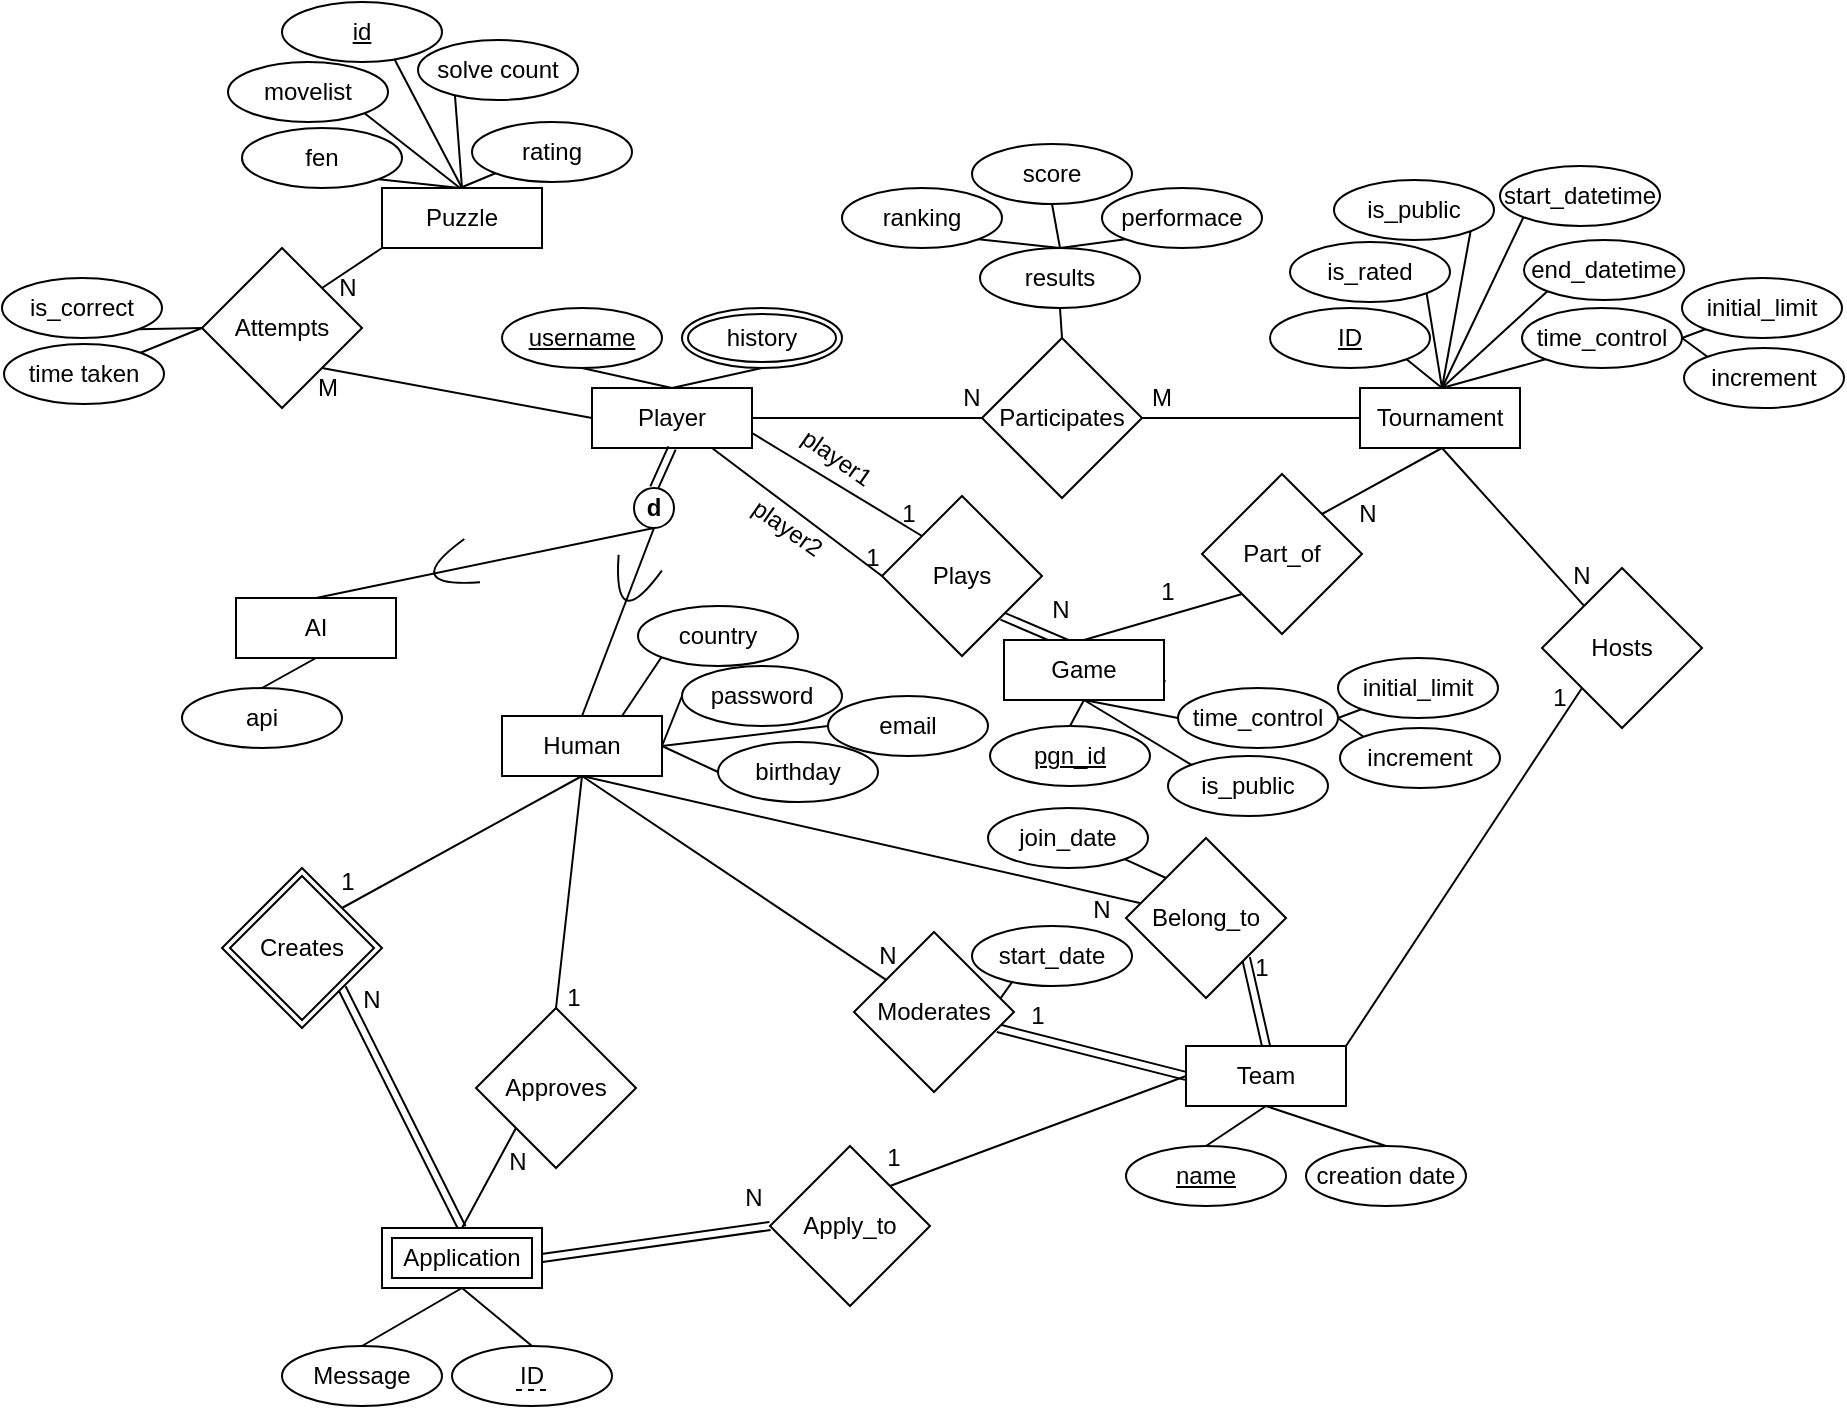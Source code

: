 <mxfile>
    <diagram id="nWvufZdXXV8VyE-WNwWb" name="ER Diagram">
        <mxGraphModel dx="1430" dy="1127" grid="1" gridSize="10" guides="1" tooltips="1" connect="1" arrows="1" fold="1" page="1" pageScale="1" pageWidth="300" pageHeight="300" math="0" shadow="0">
            <root>
                <mxCell id="0"/>
                <mxCell id="1" parent="0"/>
                <mxCell id="120" style="edgeStyle=none;html=1;exitX=1;exitY=1;exitDx=0;exitDy=0;endArrow=none;endFill=0;shape=link;entryX=1;entryY=0.75;entryDx=0;entryDy=0;" parent="1" source="118" target="110" edge="1">
                    <mxGeometry relative="1" as="geometry">
                        <mxPoint x="320" y="190" as="targetPoint"/>
                    </mxGeometry>
                </mxCell>
                <mxCell id="166" value="ID" style="ellipse;whiteSpace=wrap;html=1;" parent="1" vertex="1">
                    <mxGeometry x="-25" y="539" width="80" height="30" as="geometry"/>
                </mxCell>
                <mxCell id="43" style="edgeStyle=none;html=1;exitX=1;exitY=0.5;exitDx=0;exitDy=0;entryX=0;entryY=0.5;entryDx=0;entryDy=0;endArrow=none;endFill=0;" parent="1" source="2" target="42" edge="1">
                    <mxGeometry relative="1" as="geometry"/>
                </mxCell>
                <mxCell id="119" style="edgeStyle=none;html=1;exitX=0.75;exitY=1;exitDx=0;exitDy=0;entryX=0;entryY=0.5;entryDx=0;entryDy=0;endArrow=none;endFill=0;" parent="1" source="2" target="118" edge="1">
                    <mxGeometry relative="1" as="geometry"/>
                </mxCell>
                <mxCell id="217" style="edgeStyle=none;html=1;exitX=1;exitY=0.75;exitDx=0;exitDy=0;entryX=0;entryY=0;entryDx=0;entryDy=0;endArrow=none;endFill=0;" parent="1" source="2" target="118" edge="1">
                    <mxGeometry relative="1" as="geometry"/>
                </mxCell>
                <mxCell id="2" value="Player" style="rounded=0;whiteSpace=wrap;html=1;" parent="1" vertex="1">
                    <mxGeometry x="45" y="60" width="80" height="30" as="geometry"/>
                </mxCell>
                <mxCell id="6" style="edgeStyle=none;html=1;exitX=0.5;exitY=1;exitDx=0;exitDy=0;entryX=0.5;entryY=0;entryDx=0;entryDy=0;endArrow=none;endFill=0;" parent="1" source="3" target="2" edge="1">
                    <mxGeometry relative="1" as="geometry"/>
                </mxCell>
                <mxCell id="3" value="&lt;u&gt;username&lt;/u&gt;" style="ellipse;whiteSpace=wrap;html=1;" parent="1" vertex="1">
                    <mxGeometry y="20" width="80" height="30" as="geometry"/>
                </mxCell>
                <mxCell id="7" style="edgeStyle=none;html=1;exitX=0.5;exitY=1;exitDx=0;exitDy=0;entryX=0.5;entryY=0;entryDx=0;entryDy=0;endArrow=none;endFill=0;" parent="1" source="5" target="2" edge="1">
                    <mxGeometry relative="1" as="geometry">
                        <mxPoint x="90" y="110" as="targetPoint"/>
                    </mxGeometry>
                </mxCell>
                <mxCell id="5" value="history" style="ellipse;shape=doubleEllipse;margin=3;whiteSpace=wrap;html=1;align=center;" parent="1" vertex="1">
                    <mxGeometry x="90" y="20" width="80" height="30" as="geometry"/>
                </mxCell>
                <mxCell id="8" value="AI" style="rounded=0;whiteSpace=wrap;html=1;" parent="1" vertex="1">
                    <mxGeometry x="-133" y="165" width="80" height="30" as="geometry"/>
                </mxCell>
                <mxCell id="15" style="edgeStyle=none;html=1;exitX=0.5;exitY=0;exitDx=0;exitDy=0;entryX=0.5;entryY=1;entryDx=0;entryDy=0;endArrow=none;endFill=0;" parent="1" source="10" target="12" edge="1">
                    <mxGeometry relative="1" as="geometry"/>
                </mxCell>
                <mxCell id="20" style="edgeStyle=none;html=1;exitX=1;exitY=0.5;exitDx=0;exitDy=0;entryX=0;entryY=0.5;entryDx=0;entryDy=0;endArrow=none;endFill=0;" parent="1" source="10" target="19" edge="1">
                    <mxGeometry relative="1" as="geometry"/>
                </mxCell>
                <mxCell id="22" style="edgeStyle=none;html=1;exitX=0.75;exitY=0;exitDx=0;exitDy=0;entryX=0;entryY=1;entryDx=0;entryDy=0;endArrow=none;endFill=0;" parent="1" source="10" target="21" edge="1">
                    <mxGeometry relative="1" as="geometry"/>
                </mxCell>
                <mxCell id="128" style="edgeStyle=none;html=1;exitX=1;exitY=1;exitDx=0;exitDy=0;endArrow=none;endFill=0;startArrow=none;entryX=0.5;entryY=0;entryDx=0;entryDy=0;shape=link;" parent="1" source="155" target="154" edge="1">
                    <mxGeometry relative="1" as="geometry">
                        <mxPoint x="-13" y="480" as="targetPoint"/>
                        <mxPoint x="-80" y="360" as="sourcePoint"/>
                    </mxGeometry>
                </mxCell>
                <mxCell id="144" style="edgeStyle=none;html=1;exitX=0.5;exitY=1;exitDx=0;exitDy=0;endArrow=none;endFill=0;entryX=0.113;entryY=0.412;entryDx=0;entryDy=0;entryPerimeter=0;" parent="1" source="10" target="145" edge="1">
                    <mxGeometry relative="1" as="geometry">
                        <mxPoint x="230" y="300" as="targetPoint"/>
                    </mxGeometry>
                </mxCell>
                <mxCell id="10" value="Human" style="rounded=0;whiteSpace=wrap;html=1;" parent="1" vertex="1">
                    <mxGeometry y="224" width="80" height="30" as="geometry"/>
                </mxCell>
                <mxCell id="13" style="edgeStyle=none;html=1;exitX=0.5;exitY=0;exitDx=0;exitDy=0;entryX=0.5;entryY=1;entryDx=0;entryDy=0;endArrow=none;endFill=0;shape=link;" parent="1" source="12" target="2" edge="1">
                    <mxGeometry relative="1" as="geometry"/>
                </mxCell>
                <mxCell id="14" style="edgeStyle=none;html=1;exitX=0.5;exitY=1;exitDx=0;exitDy=0;entryX=0.5;entryY=0;entryDx=0;entryDy=0;endArrow=none;endFill=0;" parent="1" source="12" target="8" edge="1">
                    <mxGeometry relative="1" as="geometry"/>
                </mxCell>
                <mxCell id="12" value="d" style="ellipse;whiteSpace=wrap;html=1;aspect=fixed;fontStyle=1" parent="1" vertex="1">
                    <mxGeometry x="66" y="110" width="20" height="20" as="geometry"/>
                </mxCell>
                <mxCell id="18" style="edgeStyle=none;html=1;exitX=0;exitY=0.5;exitDx=0;exitDy=0;entryX=1;entryY=0.5;entryDx=0;entryDy=0;endArrow=none;endFill=0;" parent="1" source="16" target="10" edge="1">
                    <mxGeometry relative="1" as="geometry"/>
                </mxCell>
                <mxCell id="16" value="birthday" style="ellipse;whiteSpace=wrap;html=1;" parent="1" vertex="1">
                    <mxGeometry x="108" y="237" width="80" height="30" as="geometry"/>
                </mxCell>
                <mxCell id="19" value="email" style="ellipse;whiteSpace=wrap;html=1;" parent="1" vertex="1">
                    <mxGeometry x="163" y="214" width="80" height="30" as="geometry"/>
                </mxCell>
                <mxCell id="21" value="country" style="ellipse;whiteSpace=wrap;html=1;" parent="1" vertex="1">
                    <mxGeometry x="68" y="169" width="80" height="30" as="geometry"/>
                </mxCell>
                <mxCell id="24" style="edgeStyle=none;html=1;exitX=0;exitY=0.5;exitDx=0;exitDy=0;endArrow=none;endFill=0;entryX=1;entryY=0.5;entryDx=0;entryDy=0;" parent="1" source="23" target="10" edge="1">
                    <mxGeometry relative="1" as="geometry">
                        <mxPoint x="80" y="220" as="targetPoint"/>
                    </mxGeometry>
                </mxCell>
                <mxCell id="23" value="password" style="ellipse;whiteSpace=wrap;html=1;" parent="1" vertex="1">
                    <mxGeometry x="90" y="199" width="80" height="30" as="geometry"/>
                </mxCell>
                <mxCell id="25" style="edgeStyle=none;html=1;exitX=0.5;exitY=0;exitDx=0;exitDy=0;entryX=0.5;entryY=1;entryDx=0;entryDy=0;endArrow=none;endFill=0;" parent="1" source="26" target="8" edge="1">
                    <mxGeometry relative="1" as="geometry">
                        <mxPoint x="-173" y="220" as="targetPoint"/>
                    </mxGeometry>
                </mxCell>
                <mxCell id="26" value="api" style="ellipse;whiteSpace=wrap;html=1;" parent="1" vertex="1">
                    <mxGeometry x="-160" y="210" width="80" height="30" as="geometry"/>
                </mxCell>
                <mxCell id="83" style="edgeStyle=none;html=1;exitX=0.5;exitY=1;exitDx=0;exitDy=0;endArrow=none;endFill=0;" parent="1" target="171" edge="1">
                    <mxGeometry relative="1" as="geometry">
                        <mxPoint x="470" y="90" as="sourcePoint"/>
                        <mxPoint x="484" y="143" as="targetPoint"/>
                    </mxGeometry>
                </mxCell>
                <mxCell id="99" style="edgeStyle=none;html=1;exitX=0.5;exitY=0;exitDx=0;exitDy=0;entryX=1;entryY=1;entryDx=0;entryDy=0;endArrow=none;endFill=0;" parent="1" target="98" edge="1">
                    <mxGeometry relative="1" as="geometry">
                        <mxPoint x="470" y="60" as="sourcePoint"/>
                    </mxGeometry>
                </mxCell>
                <mxCell id="101" style="edgeStyle=none;html=1;exitX=0.5;exitY=0;exitDx=0;exitDy=0;entryX=0;entryY=1;entryDx=0;entryDy=0;endArrow=none;endFill=0;" parent="1" target="100" edge="1">
                    <mxGeometry relative="1" as="geometry">
                        <mxPoint x="470" y="60" as="sourcePoint"/>
                    </mxGeometry>
                </mxCell>
                <mxCell id="109" style="edgeStyle=none;html=1;exitX=0.5;exitY=0;exitDx=0;exitDy=0;entryX=0;entryY=1;entryDx=0;entryDy=0;endArrow=none;endFill=0;" parent="1" target="108" edge="1">
                    <mxGeometry relative="1" as="geometry">
                        <mxPoint x="470" y="60" as="sourcePoint"/>
                    </mxGeometry>
                </mxCell>
                <mxCell id="113" style="edgeStyle=none;html=1;exitX=0.5;exitY=1;exitDx=0;exitDy=0;entryX=1;entryY=0;entryDx=0;entryDy=0;endArrow=none;endFill=0;" parent="1" target="112" edge="1">
                    <mxGeometry relative="1" as="geometry">
                        <mxPoint x="470" y="90" as="sourcePoint"/>
                    </mxGeometry>
                </mxCell>
                <mxCell id="38" style="edgeStyle=none;html=1;exitX=0.5;exitY=0;exitDx=0;exitDy=0;entryX=1;entryY=1;entryDx=0;entryDy=0;endArrow=none;endFill=0;" parent="1" target="40" edge="1">
                    <mxGeometry relative="1" as="geometry">
                        <mxPoint x="470" y="60" as="sourcePoint"/>
                    </mxGeometry>
                </mxCell>
                <mxCell id="39" style="edgeStyle=none;html=1;entryX=1;entryY=1;entryDx=0;entryDy=0;endArrow=none;endFill=0;exitX=0.5;exitY=0;exitDx=0;exitDy=0;" parent="1" target="41" edge="1">
                    <mxGeometry relative="1" as="geometry">
                        <mxPoint x="470" y="60" as="sourcePoint"/>
                    </mxGeometry>
                </mxCell>
                <mxCell id="40" value="ID" style="ellipse;whiteSpace=wrap;html=1;fontStyle=4" parent="1" vertex="1">
                    <mxGeometry x="384" y="20" width="80" height="30" as="geometry"/>
                </mxCell>
                <mxCell id="41" value="is_public" style="ellipse;whiteSpace=wrap;html=1;" parent="1" vertex="1">
                    <mxGeometry x="416" y="-44" width="80" height="30" as="geometry"/>
                </mxCell>
                <mxCell id="44" style="edgeStyle=none;html=1;exitX=1;exitY=0.5;exitDx=0;exitDy=0;entryX=0;entryY=0.5;entryDx=0;entryDy=0;endArrow=none;endFill=0;" parent="1" source="42" edge="1">
                    <mxGeometry relative="1" as="geometry">
                        <mxPoint x="430" y="75" as="targetPoint"/>
                    </mxGeometry>
                </mxCell>
                <mxCell id="91" style="edgeStyle=none;html=1;exitX=0.5;exitY=0;exitDx=0;exitDy=0;entryX=0.5;entryY=1;entryDx=0;entryDy=0;endArrow=none;endFill=0;" parent="1" source="42" target="90" edge="1">
                    <mxGeometry relative="1" as="geometry"/>
                </mxCell>
                <mxCell id="42" value="Participates" style="rhombus;whiteSpace=wrap;html=1;" parent="1" vertex="1">
                    <mxGeometry x="240" y="35" width="80" height="80" as="geometry"/>
                </mxCell>
                <mxCell id="65" style="edgeStyle=none;html=1;exitX=0;exitY=0.5;exitDx=0;exitDy=0;endArrow=none;endFill=0;shape=link;" parent="1" source="49" target="63" edge="1">
                    <mxGeometry relative="1" as="geometry"/>
                </mxCell>
                <mxCell id="78" style="edgeStyle=none;html=1;exitX=0.5;exitY=1;exitDx=0;exitDy=0;entryX=0.5;entryY=0;entryDx=0;entryDy=0;endArrow=none;endFill=0;" parent="1" source="49" target="76" edge="1">
                    <mxGeometry relative="1" as="geometry"/>
                </mxCell>
                <mxCell id="84" style="edgeStyle=none;html=1;exitX=1;exitY=0;exitDx=0;exitDy=0;entryX=0;entryY=1;entryDx=0;entryDy=0;endArrow=none;endFill=0;" parent="1" source="49" target="171" edge="1">
                    <mxGeometry relative="1" as="geometry">
                        <mxPoint x="484" y="183" as="targetPoint"/>
                    </mxGeometry>
                </mxCell>
                <mxCell id="49" value="Team" style="rounded=0;whiteSpace=wrap;html=1;" parent="1" vertex="1">
                    <mxGeometry x="342" y="389" width="80" height="30" as="geometry"/>
                </mxCell>
                <mxCell id="72" style="edgeStyle=none;html=1;exitX=0.5;exitY=1;exitDx=0;exitDy=0;entryX=0.5;entryY=0;entryDx=0;entryDy=0;endArrow=none;endFill=0;" parent="1" source="63" target="71" edge="1">
                    <mxGeometry relative="1" as="geometry"/>
                </mxCell>
                <mxCell id="63" value="Moderates" style="rhombus;whiteSpace=wrap;html=1;" parent="1" vertex="1">
                    <mxGeometry x="176" y="332" width="80" height="80" as="geometry"/>
                </mxCell>
                <mxCell id="69" value="N" style="text;html=1;strokeColor=none;fillColor=none;align=center;verticalAlign=middle;whiteSpace=wrap;rounded=0;" parent="1" vertex="1">
                    <mxGeometry x="163" y="329" width="60" height="30" as="geometry"/>
                </mxCell>
                <mxCell id="70" value="1" style="text;html=1;strokeColor=none;fillColor=none;align=center;verticalAlign=middle;whiteSpace=wrap;rounded=0;" parent="1" vertex="1">
                    <mxGeometry x="238" y="359" width="60" height="30" as="geometry"/>
                </mxCell>
                <mxCell id="71" value="start_date" style="ellipse;whiteSpace=wrap;html=1;" parent="1" vertex="1">
                    <mxGeometry x="235" y="329" width="80" height="30" as="geometry"/>
                </mxCell>
                <mxCell id="76" value="&lt;u&gt;name&lt;/u&gt;" style="ellipse;whiteSpace=wrap;html=1;" parent="1" vertex="1">
                    <mxGeometry x="312" y="439" width="80" height="30" as="geometry"/>
                </mxCell>
                <mxCell id="79" style="edgeStyle=none;html=1;exitX=0.5;exitY=0;exitDx=0;exitDy=0;endArrow=none;endFill=0;" parent="1" source="77" edge="1">
                    <mxGeometry relative="1" as="geometry">
                        <mxPoint x="382" y="419.0" as="targetPoint"/>
                    </mxGeometry>
                </mxCell>
                <mxCell id="77" value="creation date" style="ellipse;whiteSpace=wrap;html=1;" parent="1" vertex="1">
                    <mxGeometry x="402" y="439" width="80" height="30" as="geometry"/>
                </mxCell>
                <mxCell id="80" value="N" style="text;html=1;strokeColor=none;fillColor=none;align=center;verticalAlign=middle;whiteSpace=wrap;rounded=0;" parent="1" vertex="1">
                    <mxGeometry x="205" y="50" width="60" height="30" as="geometry"/>
                </mxCell>
                <mxCell id="81" value="M" style="text;html=1;strokeColor=none;fillColor=none;align=center;verticalAlign=middle;whiteSpace=wrap;rounded=0;" parent="1" vertex="1">
                    <mxGeometry x="300" y="50" width="60" height="30" as="geometry"/>
                </mxCell>
                <mxCell id="85" value="1" style="text;html=1;strokeColor=none;fillColor=none;align=center;verticalAlign=middle;whiteSpace=wrap;rounded=0;" parent="1" vertex="1">
                    <mxGeometry x="499" y="200" width="60" height="30" as="geometry"/>
                </mxCell>
                <mxCell id="87" value="N" style="text;html=1;strokeColor=none;fillColor=none;align=center;verticalAlign=middle;whiteSpace=wrap;rounded=0;" parent="1" vertex="1">
                    <mxGeometry x="510" y="139" width="60" height="30" as="geometry"/>
                </mxCell>
                <mxCell id="90" value="results" style="ellipse;whiteSpace=wrap;html=1;" parent="1" vertex="1">
                    <mxGeometry x="239" y="-10" width="80" height="30" as="geometry"/>
                </mxCell>
                <mxCell id="95" style="edgeStyle=none;html=1;exitX=1;exitY=1;exitDx=0;exitDy=0;entryX=0.5;entryY=0;entryDx=0;entryDy=0;endArrow=none;endFill=0;" parent="1" source="92" target="90" edge="1">
                    <mxGeometry relative="1" as="geometry"/>
                </mxCell>
                <mxCell id="92" value="ranking" style="ellipse;whiteSpace=wrap;html=1;" parent="1" vertex="1">
                    <mxGeometry x="170" y="-40" width="80" height="30" as="geometry"/>
                </mxCell>
                <mxCell id="96" style="edgeStyle=none;html=1;exitX=0.5;exitY=1;exitDx=0;exitDy=0;endArrow=none;endFill=0;entryX=0.5;entryY=0;entryDx=0;entryDy=0;" parent="1" source="93" target="90" edge="1">
                    <mxGeometry relative="1" as="geometry">
                        <mxPoint x="260" y="-10" as="targetPoint"/>
                    </mxGeometry>
                </mxCell>
                <mxCell id="93" value="score" style="ellipse;whiteSpace=wrap;html=1;" parent="1" vertex="1">
                    <mxGeometry x="235" y="-62" width="80" height="30" as="geometry"/>
                </mxCell>
                <mxCell id="97" style="edgeStyle=none;html=1;exitX=0;exitY=1;exitDx=0;exitDy=0;endArrow=none;endFill=0;entryX=0.5;entryY=0;entryDx=0;entryDy=0;" parent="1" source="94" target="90" edge="1">
                    <mxGeometry relative="1" as="geometry">
                        <mxPoint x="280" y="-14.348" as="targetPoint"/>
                    </mxGeometry>
                </mxCell>
                <mxCell id="94" value="performace" style="ellipse;whiteSpace=wrap;html=1;" parent="1" vertex="1">
                    <mxGeometry x="300" y="-40" width="80" height="30" as="geometry"/>
                </mxCell>
                <mxCell id="98" value="is_rated" style="ellipse;whiteSpace=wrap;html=1;" parent="1" vertex="1">
                    <mxGeometry x="394" y="-13" width="80" height="30" as="geometry"/>
                </mxCell>
                <mxCell id="104" style="edgeStyle=none;html=1;exitX=1;exitY=0.5;exitDx=0;exitDy=0;entryX=0;entryY=1;entryDx=0;entryDy=0;endArrow=none;endFill=0;" parent="1" source="100" target="102" edge="1">
                    <mxGeometry relative="1" as="geometry"/>
                </mxCell>
                <mxCell id="105" style="edgeStyle=none;html=1;exitX=1;exitY=0.5;exitDx=0;exitDy=0;entryX=0;entryY=0;entryDx=0;entryDy=0;endArrow=none;endFill=0;" parent="1" source="100" target="103" edge="1">
                    <mxGeometry relative="1" as="geometry"/>
                </mxCell>
                <mxCell id="100" value="time_control" style="ellipse;whiteSpace=wrap;html=1;" parent="1" vertex="1">
                    <mxGeometry x="510" y="20" width="80" height="30" as="geometry"/>
                </mxCell>
                <mxCell id="102" value="initial_limit" style="ellipse;whiteSpace=wrap;html=1;" parent="1" vertex="1">
                    <mxGeometry x="590" y="5" width="80" height="30" as="geometry"/>
                </mxCell>
                <mxCell id="103" value="increment" style="ellipse;whiteSpace=wrap;html=1;" parent="1" vertex="1">
                    <mxGeometry x="591" y="40" width="80" height="30" as="geometry"/>
                </mxCell>
                <mxCell id="107" style="edgeStyle=none;html=1;exitX=0;exitY=1;exitDx=0;exitDy=0;entryX=0.5;entryY=0;entryDx=0;entryDy=0;endArrow=none;endFill=0;" parent="1" source="106" edge="1">
                    <mxGeometry relative="1" as="geometry">
                        <mxPoint x="470" y="60" as="targetPoint"/>
                    </mxGeometry>
                </mxCell>
                <mxCell id="106" value="start_datetime" style="ellipse;whiteSpace=wrap;html=1;" parent="1" vertex="1">
                    <mxGeometry x="499" y="-51" width="80" height="30" as="geometry"/>
                </mxCell>
                <mxCell id="108" value="end_datetime" style="ellipse;whiteSpace=wrap;html=1;" parent="1" vertex="1">
                    <mxGeometry x="511" y="-14" width="80" height="30" as="geometry"/>
                </mxCell>
                <mxCell id="152" style="edgeStyle=none;html=1;exitX=0.5;exitY=1;exitDx=0;exitDy=0;entryX=0.5;entryY=0;entryDx=0;entryDy=0;endArrow=none;endFill=0;" parent="1" source="110" target="151" edge="1">
                    <mxGeometry relative="1" as="geometry"/>
                </mxCell>
                <mxCell id="185" style="edgeStyle=none;html=1;exitX=0.5;exitY=1;exitDx=0;exitDy=0;entryX=0;entryY=0.5;entryDx=0;entryDy=0;endArrow=none;endFill=0;" parent="1" source="110" target="182" edge="1">
                    <mxGeometry relative="1" as="geometry"/>
                </mxCell>
                <mxCell id="200" style="edgeStyle=none;html=1;exitX=0.5;exitY=1;exitDx=0;exitDy=0;entryX=0;entryY=0;entryDx=0;entryDy=0;endArrow=none;endFill=0;" parent="1" source="110" target="199" edge="1">
                    <mxGeometry relative="1" as="geometry"/>
                </mxCell>
                <mxCell id="110" value="Game" style="rounded=0;whiteSpace=wrap;html=1;" parent="1" vertex="1">
                    <mxGeometry x="251" y="186" width="80" height="30" as="geometry"/>
                </mxCell>
                <mxCell id="114" style="edgeStyle=none;html=1;exitX=0;exitY=1;exitDx=0;exitDy=0;entryX=0.5;entryY=0;entryDx=0;entryDy=0;endArrow=none;endFill=0;" parent="1" source="112" target="110" edge="1">
                    <mxGeometry relative="1" as="geometry"/>
                </mxCell>
                <mxCell id="112" value="Part_of" style="rhombus;whiteSpace=wrap;html=1;" parent="1" vertex="1">
                    <mxGeometry x="350" y="103" width="80" height="80" as="geometry"/>
                </mxCell>
                <mxCell id="115" value="N" style="text;html=1;strokeColor=none;fillColor=none;align=center;verticalAlign=middle;whiteSpace=wrap;rounded=0;" parent="1" vertex="1">
                    <mxGeometry x="403" y="108" width="60" height="30" as="geometry"/>
                </mxCell>
                <mxCell id="116" value="1" style="text;html=1;strokeColor=none;fillColor=none;align=center;verticalAlign=middle;whiteSpace=wrap;rounded=0;" parent="1" vertex="1">
                    <mxGeometry x="303" y="147" width="60" height="30" as="geometry"/>
                </mxCell>
                <mxCell id="118" value="Plays" style="rhombus;whiteSpace=wrap;html=1;" parent="1" vertex="1">
                    <mxGeometry x="190" y="114" width="80" height="80" as="geometry"/>
                </mxCell>
                <mxCell id="122" value="N" style="text;html=1;strokeColor=none;fillColor=none;align=center;verticalAlign=middle;whiteSpace=wrap;rounded=0;" parent="1" vertex="1">
                    <mxGeometry x="256" y="165" width="47" height="12" as="geometry"/>
                </mxCell>
                <mxCell id="134" style="edgeStyle=none;html=1;exitX=0.5;exitY=1;exitDx=0;exitDy=0;endArrow=none;endFill=0;" parent="1" source="10" target="63" edge="1">
                    <mxGeometry relative="1" as="geometry">
                        <mxPoint x="68" y="325" as="sourcePoint"/>
                    </mxGeometry>
                </mxCell>
                <mxCell id="141" style="edgeStyle=none;html=1;entryX=0.5;entryY=0;entryDx=0;entryDy=0;endArrow=none;endFill=0;exitX=0.5;exitY=1;exitDx=0;exitDy=0;" parent="1" source="10" target="138" edge="1">
                    <mxGeometry relative="1" as="geometry">
                        <mxPoint x="40" y="250" as="sourcePoint"/>
                    </mxGeometry>
                </mxCell>
                <mxCell id="136" value="" style="edgeStyle=none;html=1;exitX=0.5;exitY=1;exitDx=0;exitDy=0;endArrow=none;endFill=0;entryX=1;entryY=0;entryDx=0;entryDy=0;" parent="1" source="10" target="155" edge="1">
                    <mxGeometry relative="1" as="geometry">
                        <mxPoint x="-78.495" y="321.505" as="targetPoint"/>
                        <mxPoint x="-13" y="243" as="sourcePoint"/>
                    </mxGeometry>
                </mxCell>
                <mxCell id="142" style="edgeStyle=none;html=1;exitX=0;exitY=1;exitDx=0;exitDy=0;entryX=0.5;entryY=0;entryDx=0;entryDy=0;endArrow=none;endFill=0;" parent="1" source="138" target="154" edge="1">
                    <mxGeometry relative="1" as="geometry">
                        <mxPoint x="-13" y="480" as="targetPoint"/>
                    </mxGeometry>
                </mxCell>
                <mxCell id="138" value="Approves" style="rhombus;whiteSpace=wrap;html=1;" parent="1" vertex="1">
                    <mxGeometry x="-13" y="370" width="80" height="80" as="geometry"/>
                </mxCell>
                <mxCell id="146" style="edgeStyle=none;html=1;exitX=1;exitY=1;exitDx=0;exitDy=0;entryX=0.5;entryY=0;entryDx=0;entryDy=0;endArrow=none;endFill=0;shape=link;" parent="1" source="145" target="49" edge="1">
                    <mxGeometry relative="1" as="geometry"/>
                </mxCell>
                <mxCell id="147" style="edgeStyle=none;html=1;exitX=0;exitY=0;exitDx=0;exitDy=0;endArrow=none;endFill=0;entryX=1;entryY=1;entryDx=0;entryDy=0;" parent="1" source="145" target="148" edge="1">
                    <mxGeometry relative="1" as="geometry">
                        <mxPoint x="290" y="290" as="targetPoint"/>
                    </mxGeometry>
                </mxCell>
                <mxCell id="145" value="Belong_to" style="rhombus;whiteSpace=wrap;html=1;" parent="1" vertex="1">
                    <mxGeometry x="312" y="285" width="80" height="80" as="geometry"/>
                </mxCell>
                <mxCell id="148" value="join_date" style="ellipse;whiteSpace=wrap;html=1;" parent="1" vertex="1">
                    <mxGeometry x="243" y="270" width="80" height="30" as="geometry"/>
                </mxCell>
                <mxCell id="151" value="&lt;u&gt;pgn_id&lt;/u&gt;" style="ellipse;whiteSpace=wrap;html=1;" parent="1" vertex="1">
                    <mxGeometry x="244" y="229" width="80" height="30" as="geometry"/>
                </mxCell>
                <mxCell id="168" style="edgeStyle=none;html=1;exitX=0.5;exitY=1;exitDx=0;exitDy=0;entryX=0.5;entryY=0;entryDx=0;entryDy=0;strokeWidth=1;endArrow=none;endFill=0;" parent="1" source="154" target="166" edge="1">
                    <mxGeometry relative="1" as="geometry"/>
                </mxCell>
                <mxCell id="170" style="edgeStyle=none;html=1;exitX=0.5;exitY=1;exitDx=0;exitDy=0;entryX=0.5;entryY=0;entryDx=0;entryDy=0;strokeWidth=1;endArrow=none;endFill=0;" parent="1" source="154" target="169" edge="1">
                    <mxGeometry relative="1" as="geometry"/>
                </mxCell>
                <mxCell id="154" value="Application" style="shape=ext;margin=3;double=1;whiteSpace=wrap;html=1;align=center;" parent="1" vertex="1">
                    <mxGeometry x="-60" y="480" width="80" height="30" as="geometry"/>
                </mxCell>
                <mxCell id="155" value="Creates" style="shape=rhombus;double=1;perimeter=rhombusPerimeter;whiteSpace=wrap;html=1;align=center;" parent="1" vertex="1">
                    <mxGeometry x="-140" y="300" width="80" height="80" as="geometry"/>
                </mxCell>
                <mxCell id="161" style="edgeStyle=none;html=1;exitX=0;exitY=0.5;exitDx=0;exitDy=0;entryX=1;entryY=0.5;entryDx=0;entryDy=0;endArrow=none;endFill=0;shape=link;" parent="1" source="162" target="154" edge="1">
                    <mxGeometry relative="1" as="geometry">
                        <mxPoint x="95" y="470" as="sourcePoint"/>
                        <mxPoint x="68" y="520" as="targetPoint"/>
                    </mxGeometry>
                </mxCell>
                <mxCell id="163" style="edgeStyle=none;html=1;exitX=1;exitY=0;exitDx=0;exitDy=0;entryX=0;entryY=0.5;entryDx=0;entryDy=0;endArrow=none;endFill=0;" parent="1" source="162" target="49" edge="1">
                    <mxGeometry relative="1" as="geometry"/>
                </mxCell>
                <mxCell id="162" value="Apply_to" style="rhombus;whiteSpace=wrap;html=1;" parent="1" vertex="1">
                    <mxGeometry x="134" y="439" width="80" height="80" as="geometry"/>
                </mxCell>
                <mxCell id="165" value="" style="endArrow=none;dashed=1;html=1;strokeWidth=1;" parent="1" edge="1">
                    <mxGeometry width="50" height="50" relative="1" as="geometry">
                        <mxPoint x="7" y="561" as="sourcePoint"/>
                        <mxPoint x="22" y="561" as="targetPoint"/>
                    </mxGeometry>
                </mxCell>
                <mxCell id="169" value="Message" style="ellipse;whiteSpace=wrap;html=1;" parent="1" vertex="1">
                    <mxGeometry x="-110" y="539" width="80" height="30" as="geometry"/>
                </mxCell>
                <mxCell id="171" value="Hosts" style="rhombus;whiteSpace=wrap;html=1;strokeColor=default;" parent="1" vertex="1">
                    <mxGeometry x="520" y="150" width="80" height="80" as="geometry"/>
                </mxCell>
                <mxCell id="172" value="Tournament" style="rounded=0;whiteSpace=wrap;html=1;" parent="1" vertex="1">
                    <mxGeometry x="429" y="60" width="80" height="30" as="geometry"/>
                </mxCell>
                <mxCell id="174" value="N" style="text;html=1;strokeColor=none;fillColor=none;align=center;verticalAlign=middle;whiteSpace=wrap;rounded=0;" parent="1" vertex="1">
                    <mxGeometry x="-22" y="432" width="60" height="30" as="geometry"/>
                </mxCell>
                <mxCell id="175" value="1" style="text;html=1;strokeColor=none;fillColor=none;align=center;verticalAlign=middle;whiteSpace=wrap;rounded=0;" parent="1" vertex="1">
                    <mxGeometry x="6" y="350" width="60" height="30" as="geometry"/>
                </mxCell>
                <mxCell id="176" value="N" style="text;html=1;strokeColor=none;fillColor=none;align=center;verticalAlign=middle;whiteSpace=wrap;rounded=0;" parent="1" vertex="1">
                    <mxGeometry x="96" y="450" width="60" height="30" as="geometry"/>
                </mxCell>
                <mxCell id="177" value="1" style="text;html=1;strokeColor=none;fillColor=none;align=center;verticalAlign=middle;whiteSpace=wrap;rounded=0;" parent="1" vertex="1">
                    <mxGeometry x="166" y="430" width="60" height="30" as="geometry"/>
                </mxCell>
                <mxCell id="178" value="1" style="text;html=1;strokeColor=none;fillColor=none;align=center;verticalAlign=middle;whiteSpace=wrap;rounded=0;" parent="1" vertex="1">
                    <mxGeometry x="-107" y="292" width="60" height="30" as="geometry"/>
                </mxCell>
                <mxCell id="179" value="N" style="text;html=1;strokeColor=none;fillColor=none;align=center;verticalAlign=middle;whiteSpace=wrap;rounded=0;" parent="1" vertex="1">
                    <mxGeometry x="-95" y="351" width="60" height="30" as="geometry"/>
                </mxCell>
                <mxCell id="180" style="edgeStyle=none;html=1;exitX=1;exitY=0.5;exitDx=0;exitDy=0;entryX=0;entryY=1;entryDx=0;entryDy=0;endArrow=none;endFill=0;" parent="1" source="182" target="183" edge="1">
                    <mxGeometry relative="1" as="geometry"/>
                </mxCell>
                <mxCell id="181" style="edgeStyle=none;html=1;exitX=1;exitY=0.5;exitDx=0;exitDy=0;entryX=0;entryY=0;entryDx=0;entryDy=0;endArrow=none;endFill=0;" parent="1" source="182" target="184" edge="1">
                    <mxGeometry relative="1" as="geometry"/>
                </mxCell>
                <mxCell id="182" value="time_control" style="ellipse;whiteSpace=wrap;html=1;" parent="1" vertex="1">
                    <mxGeometry x="338" y="210" width="80" height="30" as="geometry"/>
                </mxCell>
                <mxCell id="183" value="initial_limit" style="ellipse;whiteSpace=wrap;html=1;" parent="1" vertex="1">
                    <mxGeometry x="418" y="195" width="80" height="30" as="geometry"/>
                </mxCell>
                <mxCell id="184" value="increment" style="ellipse;whiteSpace=wrap;html=1;" parent="1" vertex="1">
                    <mxGeometry x="419" y="230" width="80" height="30" as="geometry"/>
                </mxCell>
                <mxCell id="187" value="N" style="text;html=1;strokeColor=none;fillColor=none;align=center;verticalAlign=middle;whiteSpace=wrap;rounded=0;" parent="1" vertex="1">
                    <mxGeometry x="270" y="306" width="60" height="30" as="geometry"/>
                </mxCell>
                <mxCell id="188" value="1" style="text;html=1;strokeColor=none;fillColor=none;align=center;verticalAlign=middle;whiteSpace=wrap;rounded=0;" parent="1" vertex="1">
                    <mxGeometry x="350" y="335" width="60" height="30" as="geometry"/>
                </mxCell>
                <mxCell id="192" style="edgeStyle=none;html=1;exitX=0;exitY=1;exitDx=0;exitDy=0;entryX=1;entryY=0;entryDx=0;entryDy=0;endArrow=none;endFill=0;" parent="1" source="190" target="191" edge="1">
                    <mxGeometry relative="1" as="geometry"/>
                </mxCell>
                <mxCell id="216" style="edgeStyle=none;html=1;exitX=0.5;exitY=0;exitDx=0;exitDy=0;entryX=0.699;entryY=0.932;entryDx=0;entryDy=0;entryPerimeter=0;endArrow=none;endFill=0;fontStyle=4" parent="1" source="190" target="215" edge="1">
                    <mxGeometry relative="1" as="geometry"/>
                </mxCell>
                <mxCell id="190" value="Puzzle" style="rounded=0;whiteSpace=wrap;html=1;" parent="1" vertex="1">
                    <mxGeometry x="-60" y="-40" width="80" height="30" as="geometry"/>
                </mxCell>
                <mxCell id="193" style="edgeStyle=none;html=1;exitX=1;exitY=1;exitDx=0;exitDy=0;entryX=0;entryY=0.5;entryDx=0;entryDy=0;endArrow=none;endFill=0;" parent="1" source="191" target="2" edge="1">
                    <mxGeometry relative="1" as="geometry"/>
                </mxCell>
                <mxCell id="198" style="edgeStyle=none;html=1;exitX=0;exitY=0.5;exitDx=0;exitDy=0;entryX=1;entryY=1;entryDx=0;entryDy=0;endArrow=none;endFill=0;" parent="1" source="191" target="197" edge="1">
                    <mxGeometry relative="1" as="geometry"/>
                </mxCell>
                <mxCell id="214" style="edgeStyle=none;html=1;exitX=0;exitY=0.5;exitDx=0;exitDy=0;entryX=1;entryY=0;entryDx=0;entryDy=0;endArrow=none;endFill=0;" parent="1" source="191" target="213" edge="1">
                    <mxGeometry relative="1" as="geometry"/>
                </mxCell>
                <mxCell id="191" value="Attempts" style="rhombus;whiteSpace=wrap;html=1;" parent="1" vertex="1">
                    <mxGeometry x="-150" y="-10" width="80" height="80" as="geometry"/>
                </mxCell>
                <mxCell id="194" value="M" style="text;html=1;strokeColor=none;fillColor=none;align=center;verticalAlign=middle;whiteSpace=wrap;rounded=0;" parent="1" vertex="1">
                    <mxGeometry x="-117" y="45" width="60" height="30" as="geometry"/>
                </mxCell>
                <mxCell id="195" value="N" style="text;html=1;strokeColor=none;fillColor=none;align=center;verticalAlign=middle;whiteSpace=wrap;rounded=0;" parent="1" vertex="1">
                    <mxGeometry x="-107" y="-5" width="60" height="30" as="geometry"/>
                </mxCell>
                <mxCell id="197" value="is_correct" style="ellipse;whiteSpace=wrap;html=1;" parent="1" vertex="1">
                    <mxGeometry x="-250" y="5" width="80" height="30" as="geometry"/>
                </mxCell>
                <mxCell id="199" value="is_public" style="ellipse;whiteSpace=wrap;html=1;" parent="1" vertex="1">
                    <mxGeometry x="333" y="244" width="80" height="30" as="geometry"/>
                </mxCell>
                <mxCell id="202" value="" style="shape=dataStorage;whiteSpace=wrap;html=1;fixedSize=1;size=100;rotation=-20;" parent="1" vertex="1">
                    <mxGeometry x="-34.31" y="138.25" width="20" height="23" as="geometry"/>
                </mxCell>
                <mxCell id="203" value="" style="shape=dataStorage;whiteSpace=wrap;html=1;fixedSize=1;size=100;rotation=-70;" parent="1" vertex="1">
                    <mxGeometry x="55.69" y="145.25" width="20" height="23" as="geometry"/>
                </mxCell>
                <mxCell id="205" style="edgeStyle=none;html=1;exitX=1;exitY=1;exitDx=0;exitDy=0;entryX=0.5;entryY=0;entryDx=0;entryDy=0;endArrow=none;endFill=0;" parent="1" source="206" edge="1">
                    <mxGeometry relative="1" as="geometry">
                        <mxPoint x="-21" y="-40" as="targetPoint"/>
                    </mxGeometry>
                </mxCell>
                <mxCell id="206" value="fen" style="ellipse;whiteSpace=wrap;html=1;" parent="1" vertex="1">
                    <mxGeometry x="-130" y="-70" width="80" height="30" as="geometry"/>
                </mxCell>
                <mxCell id="207" style="edgeStyle=none;html=1;exitX=1;exitY=1;exitDx=0;exitDy=0;endArrow=none;endFill=0;entryX=0.5;entryY=0;entryDx=0;entryDy=0;" parent="1" source="208" edge="1">
                    <mxGeometry relative="1" as="geometry">
                        <mxPoint x="-21" y="-40" as="targetPoint"/>
                    </mxGeometry>
                </mxCell>
                <mxCell id="208" value="movelist" style="ellipse;whiteSpace=wrap;html=1;" parent="1" vertex="1">
                    <mxGeometry x="-137" y="-103" width="80" height="30" as="geometry"/>
                </mxCell>
                <mxCell id="209" style="edgeStyle=none;html=1;exitX=0;exitY=1;exitDx=0;exitDy=0;endArrow=none;endFill=0;entryX=0.5;entryY=0;entryDx=0;entryDy=0;" parent="1" source="210" edge="1">
                    <mxGeometry relative="1" as="geometry">
                        <mxPoint x="-21" y="-40" as="targetPoint"/>
                    </mxGeometry>
                </mxCell>
                <mxCell id="210" value="rating" style="ellipse;whiteSpace=wrap;html=1;" parent="1" vertex="1">
                    <mxGeometry x="-15" y="-73" width="80" height="30" as="geometry"/>
                </mxCell>
                <mxCell id="212" style="edgeStyle=none;html=1;exitX=0.231;exitY=0.923;exitDx=0;exitDy=0;endArrow=none;endFill=0;entryX=0.5;entryY=0;entryDx=0;entryDy=0;exitPerimeter=0;" parent="1" source="211" target="190" edge="1">
                    <mxGeometry relative="1" as="geometry">
                        <mxPoint x="-20" y="-40" as="targetPoint"/>
                    </mxGeometry>
                </mxCell>
                <mxCell id="211" value="solve count" style="ellipse;whiteSpace=wrap;html=1;" parent="1" vertex="1">
                    <mxGeometry x="-42" y="-114" width="80" height="30" as="geometry"/>
                </mxCell>
                <mxCell id="213" value="time taken" style="ellipse;whiteSpace=wrap;html=1;" parent="1" vertex="1">
                    <mxGeometry x="-249" y="38" width="80" height="30" as="geometry"/>
                </mxCell>
                <mxCell id="215" value="id" style="ellipse;whiteSpace=wrap;html=1;fontStyle=4" parent="1" vertex="1">
                    <mxGeometry x="-110" y="-133" width="80" height="30" as="geometry"/>
                </mxCell>
                <mxCell id="218" value="player1&lt;br&gt;&lt;br&gt;&lt;br&gt;player2" style="text;html=1;align=center;verticalAlign=middle;resizable=0;points=[];autosize=1;strokeColor=none;fillColor=none;rotation=35;" parent="1" vertex="1">
                    <mxGeometry x="125" y="77" width="60" height="70" as="geometry"/>
                </mxCell>
                <mxCell id="219" value="1" style="text;html=1;align=center;verticalAlign=middle;resizable=0;points=[];autosize=1;strokeColor=none;fillColor=none;" parent="1" vertex="1">
                    <mxGeometry x="188" y="108" width="30" height="30" as="geometry"/>
                </mxCell>
                <mxCell id="220" value="1" style="text;html=1;align=center;verticalAlign=middle;resizable=0;points=[];autosize=1;strokeColor=none;fillColor=none;" parent="1" vertex="1">
                    <mxGeometry x="170" y="130" width="30" height="30" as="geometry"/>
                </mxCell>
            </root>
        </mxGraphModel>
    </diagram>
    <diagram id="KHDgAlIqXKx0K6EJpq0L" name="Relational Model">
        <mxGraphModel dx="2260" dy="1654" grid="1" gridSize="10" guides="1" tooltips="1" connect="1" arrows="1" fold="1" page="1" pageScale="1" pageWidth="850" pageHeight="1100" math="0" shadow="0">
            <root>
                <mxCell id="0"/>
                <mxCell id="1" parent="0"/>
                <mxCell id="hboSqb5Xl3xaXRTqzZCY-1" value="&lt;u&gt;username&lt;/u&gt;" style="rounded=0;whiteSpace=wrap;html=1;" vertex="1" parent="1">
                    <mxGeometry x="80" y="165" width="100" height="30" as="geometry"/>
                </mxCell>
                <mxCell id="hboSqb5Xl3xaXRTqzZCY-2" value="country" style="rounded=0;whiteSpace=wrap;html=1;" vertex="1" parent="1">
                    <mxGeometry x="280" y="165" width="100" height="30" as="geometry"/>
                </mxCell>
                <mxCell id="hboSqb5Xl3xaXRTqzZCY-3" value="password" style="rounded=0;whiteSpace=wrap;html=1;" vertex="1" parent="1">
                    <mxGeometry x="180" y="165" width="100" height="30" as="geometry"/>
                </mxCell>
                <mxCell id="hboSqb5Xl3xaXRTqzZCY-4" value="birthday" style="rounded=0;whiteSpace=wrap;html=1;" vertex="1" parent="1">
                    <mxGeometry x="380" y="165" width="100" height="30" as="geometry"/>
                </mxCell>
                <mxCell id="hboSqb5Xl3xaXRTqzZCY-5" value="email" style="rounded=0;whiteSpace=wrap;html=1;" vertex="1" parent="1">
                    <mxGeometry x="480" y="165" width="100" height="30" as="geometry"/>
                </mxCell>
                <mxCell id="hboSqb5Xl3xaXRTqzZCY-6" style="edgeStyle=orthogonalEdgeStyle;html=1;exitX=0.5;exitY=0;exitDx=0;exitDy=0;entryX=0.5;entryY=1;entryDx=0;entryDy=0;rounded=0;" edge="1" parent="1" source="hboSqb5Xl3xaXRTqzZCY-7" target="hboSqb5Xl3xaXRTqzZCY-8">
                    <mxGeometry relative="1" as="geometry"/>
                </mxCell>
                <mxCell id="hboSqb5Xl3xaXRTqzZCY-7" value="mod_team_name" style="rounded=0;whiteSpace=wrap;html=1;" vertex="1" parent="1">
                    <mxGeometry x="580" y="165" width="100" height="30" as="geometry"/>
                </mxCell>
                <mxCell id="hboSqb5Xl3xaXRTqzZCY-8" value="&lt;u&gt;team_name&lt;/u&gt;" style="rounded=0;whiteSpace=wrap;html=1;" vertex="1" parent="1">
                    <mxGeometry x="80" y="85" width="100" height="30" as="geometry"/>
                </mxCell>
                <mxCell id="hboSqb5Xl3xaXRTqzZCY-9" value="creation date" style="rounded=0;whiteSpace=wrap;html=1;" vertex="1" parent="1">
                    <mxGeometry x="180" y="85" width="100" height="30" as="geometry"/>
                </mxCell>
                <mxCell id="hboSqb5Xl3xaXRTqzZCY-10" value="&lt;u&gt;id&lt;/u&gt;" style="rounded=0;whiteSpace=wrap;html=1;" vertex="1" parent="1">
                    <mxGeometry x="80" y="265" width="100" height="30" as="geometry"/>
                </mxCell>
                <mxCell id="hboSqb5Xl3xaXRTqzZCY-11" style="edgeStyle=orthogonalEdgeStyle;html=1;exitX=0.5;exitY=0;exitDx=0;exitDy=0;entryX=0.5;entryY=1;entryDx=0;entryDy=0;rounded=0;" edge="1" parent="1" source="hboSqb5Xl3xaXRTqzZCY-12" target="hboSqb5Xl3xaXRTqzZCY-1">
                    <mxGeometry relative="1" as="geometry"/>
                </mxCell>
                <mxCell id="hboSqb5Xl3xaXRTqzZCY-12" value="mod_name" style="rounded=0;whiteSpace=wrap;html=1;" vertex="1" parent="1">
                    <mxGeometry x="280" y="265" width="100" height="30" as="geometry"/>
                </mxCell>
                <mxCell id="hboSqb5Xl3xaXRTqzZCY-13" style="edgeStyle=orthogonalEdgeStyle;html=1;exitX=0.5;exitY=0;exitDx=0;exitDy=0;entryX=0.5;entryY=1;entryDx=0;entryDy=0;rounded=0;" edge="1" parent="1" source="hboSqb5Xl3xaXRTqzZCY-14" target="hboSqb5Xl3xaXRTqzZCY-1">
                    <mxGeometry relative="1" as="geometry"/>
                </mxCell>
                <mxCell id="hboSqb5Xl3xaXRTqzZCY-14" value="creator_name" style="rounded=0;whiteSpace=wrap;html=1;fontStyle=4" vertex="1" parent="1">
                    <mxGeometry x="180" y="265" width="100" height="30" as="geometry"/>
                </mxCell>
                <mxCell id="hboSqb5Xl3xaXRTqzZCY-15" value="mod_start_date" style="rounded=0;whiteSpace=wrap;html=1;" vertex="1" parent="1">
                    <mxGeometry x="680" y="165" width="100" height="30" as="geometry"/>
                </mxCell>
                <mxCell id="hboSqb5Xl3xaXRTqzZCY-16" value="&lt;u&gt;Team&lt;/u&gt;" style="text;html=1;strokeColor=none;fillColor=none;align=center;verticalAlign=middle;whiteSpace=wrap;rounded=0;" vertex="1" parent="1">
                    <mxGeometry x="71" y="60" width="60" height="30" as="geometry"/>
                </mxCell>
                <mxCell id="hboSqb5Xl3xaXRTqzZCY-17" value="&lt;u&gt;Human&lt;/u&gt;" style="text;html=1;strokeColor=none;fillColor=none;align=center;verticalAlign=middle;whiteSpace=wrap;rounded=0;" vertex="1" parent="1">
                    <mxGeometry x="76" y="139" width="60" height="30" as="geometry"/>
                </mxCell>
                <mxCell id="hboSqb5Xl3xaXRTqzZCY-18" value="&lt;u&gt;Application&lt;/u&gt;" style="text;html=1;strokeColor=none;fillColor=none;align=center;verticalAlign=middle;whiteSpace=wrap;rounded=0;" vertex="1" parent="1">
                    <mxGeometry x="87" y="239" width="60" height="30" as="geometry"/>
                </mxCell>
                <mxCell id="hboSqb5Xl3xaXRTqzZCY-19" style="edgeStyle=orthogonalEdgeStyle;html=1;exitX=0.5;exitY=0;exitDx=0;exitDy=0;entryX=0.5;entryY=1;entryDx=0;entryDy=0;rounded=0;" edge="1" parent="1" source="hboSqb5Xl3xaXRTqzZCY-20" target="hboSqb5Xl3xaXRTqzZCY-8">
                    <mxGeometry relative="1" as="geometry"/>
                </mxCell>
                <mxCell id="hboSqb5Xl3xaXRTqzZCY-20" value="join_team_name" style="rounded=0;whiteSpace=wrap;html=1;" vertex="1" parent="1">
                    <mxGeometry x="780" y="165" width="100" height="30" as="geometry"/>
                </mxCell>
                <mxCell id="hboSqb5Xl3xaXRTqzZCY-21" value="join_date" style="rounded=0;whiteSpace=wrap;html=1;" vertex="1" parent="1">
                    <mxGeometry x="880" y="165" width="100" height="30" as="geometry"/>
                </mxCell>
                <mxCell id="hboSqb5Xl3xaXRTqzZCY-22" value="&lt;u&gt;pgn_id&lt;/u&gt;" style="rounded=0;whiteSpace=wrap;html=1;" vertex="1" parent="1">
                    <mxGeometry x="80" y="328" width="100" height="30" as="geometry"/>
                </mxCell>
                <mxCell id="hboSqb5Xl3xaXRTqzZCY-23" value="increment" style="rounded=0;whiteSpace=wrap;html=1;" vertex="1" parent="1">
                    <mxGeometry x="280" y="328" width="100" height="30" as="geometry"/>
                </mxCell>
                <mxCell id="hboSqb5Xl3xaXRTqzZCY-24" value="initial_limit" style="rounded=0;whiteSpace=wrap;html=1;fontStyle=0" vertex="1" parent="1">
                    <mxGeometry x="180" y="328" width="100" height="30" as="geometry"/>
                </mxCell>
                <mxCell id="hboSqb5Xl3xaXRTqzZCY-25" value="&lt;u&gt;Game&lt;/u&gt;" style="text;html=1;strokeColor=none;fillColor=none;align=center;verticalAlign=middle;whiteSpace=wrap;rounded=0;" vertex="1" parent="1">
                    <mxGeometry x="75" y="302" width="60" height="30" as="geometry"/>
                </mxCell>
                <mxCell id="hboSqb5Xl3xaXRTqzZCY-26" value="is_public" style="rounded=0;whiteSpace=wrap;html=1;" vertex="1" parent="1">
                    <mxGeometry x="380" y="328" width="100" height="30" as="geometry"/>
                </mxCell>
                <mxCell id="hboSqb5Xl3xaXRTqzZCY-27" style="edgeStyle=orthogonalEdgeStyle;html=1;exitX=0.5;exitY=0;exitDx=0;exitDy=0;entryX=0.5;entryY=1;entryDx=0;entryDy=0;rounded=0;" edge="1" parent="1" source="hboSqb5Xl3xaXRTqzZCY-29" target="hboSqb5Xl3xaXRTqzZCY-1">
                    <mxGeometry relative="1" as="geometry">
                        <mxPoint x="530" y="329" as="sourcePoint"/>
                        <mxPoint x="130" y="196.0" as="targetPoint"/>
                        <Array as="points">
                            <mxPoint x="630" y="215"/>
                            <mxPoint x="130" y="215"/>
                        </Array>
                    </mxGeometry>
                </mxCell>
                <mxCell id="hboSqb5Xl3xaXRTqzZCY-28" style="edgeStyle=orthogonalEdgeStyle;html=1;exitX=0.75;exitY=0;exitDx=0;exitDy=0;rounded=0;endArrow=none;endFill=0;" edge="1" parent="1" source="hboSqb5Xl3xaXRTqzZCY-29">
                    <mxGeometry relative="1" as="geometry">
                        <mxPoint x="930" y="272" as="targetPoint"/>
                        <Array as="points">
                            <mxPoint x="655" y="272"/>
                            <mxPoint x="930" y="272"/>
                        </Array>
                    </mxGeometry>
                </mxCell>
                <mxCell id="hboSqb5Xl3xaXRTqzZCY-29" value="player1_name" style="rounded=0;whiteSpace=wrap;html=1;" vertex="1" parent="1">
                    <mxGeometry x="580" y="328" width="100" height="30" as="geometry"/>
                </mxCell>
                <mxCell id="hboSqb5Xl3xaXRTqzZCY-30" style="edgeStyle=orthogonalEdgeStyle;html=1;exitX=0.5;exitY=0;exitDx=0;exitDy=0;entryX=0.5;entryY=1;entryDx=0;entryDy=0;rounded=0;" edge="1" parent="1" source="hboSqb5Xl3xaXRTqzZCY-32" target="hboSqb5Xl3xaXRTqzZCY-1">
                    <mxGeometry relative="1" as="geometry">
                        <mxPoint x="630" y="323" as="sourcePoint"/>
                        <mxPoint x="130" y="190.0" as="targetPoint"/>
                        <Array as="points">
                            <mxPoint x="730" y="215"/>
                            <mxPoint x="130" y="215"/>
                        </Array>
                    </mxGeometry>
                </mxCell>
                <mxCell id="hboSqb5Xl3xaXRTqzZCY-31" style="edgeStyle=orthogonalEdgeStyle;html=1;exitX=0.75;exitY=0;exitDx=0;exitDy=0;entryX=0.5;entryY=1;entryDx=0;entryDy=0;rounded=0;" edge="1" parent="1" source="hboSqb5Xl3xaXRTqzZCY-32" target="hboSqb5Xl3xaXRTqzZCY-72">
                    <mxGeometry relative="1" as="geometry">
                        <Array as="points">
                            <mxPoint x="760" y="328"/>
                            <mxPoint x="760" y="272"/>
                            <mxPoint x="1050" y="272"/>
                            <mxPoint x="1050" y="75"/>
                            <mxPoint x="130" y="75"/>
                        </Array>
                    </mxGeometry>
                </mxCell>
                <mxCell id="hboSqb5Xl3xaXRTqzZCY-32" value="player2_name" style="rounded=0;whiteSpace=wrap;html=1;" vertex="1" parent="1">
                    <mxGeometry x="680" y="328" width="100" height="30" as="geometry"/>
                </mxCell>
                <mxCell id="hboSqb5Xl3xaXRTqzZCY-33" style="edgeStyle=orthogonalEdgeStyle;html=1;exitX=0.5;exitY=1;exitDx=0;exitDy=0;entryX=0.5;entryY=1;entryDx=0;entryDy=0;rounded=0;" edge="1" parent="1" source="hboSqb5Xl3xaXRTqzZCY-34" target="hboSqb5Xl3xaXRTqzZCY-35">
                    <mxGeometry relative="1" as="geometry">
                        <Array as="points">
                            <mxPoint x="830" y="375"/>
                            <mxPoint x="40" y="375"/>
                            <mxPoint x="40" y="445"/>
                            <mxPoint x="130" y="445"/>
                        </Array>
                    </mxGeometry>
                </mxCell>
                <mxCell id="hboSqb5Xl3xaXRTqzZCY-34" value="tournament_id" style="rounded=0;whiteSpace=wrap;html=1;" vertex="1" parent="1">
                    <mxGeometry x="780" y="328" width="100" height="30" as="geometry"/>
                </mxCell>
                <mxCell id="hboSqb5Xl3xaXRTqzZCY-35" value="&lt;u&gt;tournament_id&lt;/u&gt;" style="rounded=0;whiteSpace=wrap;html=1;" vertex="1" parent="1">
                    <mxGeometry x="80" y="398" width="100" height="30" as="geometry"/>
                </mxCell>
                <mxCell id="hboSqb5Xl3xaXRTqzZCY-36" value="is_public" style="rounded=0;whiteSpace=wrap;html=1;" vertex="1" parent="1">
                    <mxGeometry x="280" y="398" width="100" height="30" as="geometry"/>
                </mxCell>
                <mxCell id="hboSqb5Xl3xaXRTqzZCY-37" value="is_rated" style="rounded=0;whiteSpace=wrap;html=1;fontStyle=0" vertex="1" parent="1">
                    <mxGeometry x="180" y="398" width="100" height="30" as="geometry"/>
                </mxCell>
                <mxCell id="hboSqb5Xl3xaXRTqzZCY-38" value="start_datetime" style="rounded=0;whiteSpace=wrap;html=1;" vertex="1" parent="1">
                    <mxGeometry x="380" y="398" width="100" height="30" as="geometry"/>
                </mxCell>
                <mxCell id="hboSqb5Xl3xaXRTqzZCY-39" value="end_datetime" style="rounded=0;whiteSpace=wrap;html=1;" vertex="1" parent="1">
                    <mxGeometry x="480" y="398" width="100" height="30" as="geometry"/>
                </mxCell>
                <mxCell id="hboSqb5Xl3xaXRTqzZCY-40" value="initial_limit" style="rounded=0;whiteSpace=wrap;html=1;" vertex="1" parent="1">
                    <mxGeometry x="580" y="398" width="100" height="30" as="geometry"/>
                </mxCell>
                <mxCell id="hboSqb5Xl3xaXRTqzZCY-41" value="increment" style="rounded=0;whiteSpace=wrap;html=1;" vertex="1" parent="1">
                    <mxGeometry x="680" y="398" width="100" height="30" as="geometry"/>
                </mxCell>
                <mxCell id="hboSqb5Xl3xaXRTqzZCY-42" value="&lt;u&gt;Tournament&lt;/u&gt;" style="text;html=1;strokeColor=none;fillColor=none;align=center;verticalAlign=middle;whiteSpace=wrap;rounded=0;" vertex="1" parent="1">
                    <mxGeometry x="90" y="372" width="60" height="30" as="geometry"/>
                </mxCell>
                <mxCell id="hboSqb5Xl3xaXRTqzZCY-43" value="is_rated" style="rounded=0;whiteSpace=wrap;html=1;fontStyle=0" vertex="1" parent="1">
                    <mxGeometry x="480" y="328" width="100" height="30" as="geometry"/>
                </mxCell>
                <mxCell id="hboSqb5Xl3xaXRTqzZCY-44" style="edgeStyle=orthogonalEdgeStyle;html=1;exitX=1;exitY=0.5;exitDx=0;exitDy=0;rounded=0;" edge="1" parent="1" source="hboSqb5Xl3xaXRTqzZCY-45">
                    <mxGeometry relative="1" as="geometry">
                        <mxPoint x="880" y="406" as="sourcePoint"/>
                        <mxPoint x="130" y="115" as="targetPoint"/>
                        <Array as="points">
                            <mxPoint x="880" y="415"/>
                            <mxPoint x="1000" y="415"/>
                            <mxPoint x="1000" y="140"/>
                            <mxPoint x="130" y="140"/>
                        </Array>
                    </mxGeometry>
                </mxCell>
                <mxCell id="hboSqb5Xl3xaXRTqzZCY-45" value="host_team_name" style="rounded=0;whiteSpace=wrap;html=1;" vertex="1" parent="1">
                    <mxGeometry x="780" y="398" width="100" height="30" as="geometry"/>
                </mxCell>
                <mxCell id="hboSqb5Xl3xaXRTqzZCY-46" value="&lt;u&gt;puzzle_id&lt;/u&gt;" style="rounded=0;whiteSpace=wrap;html=1;" vertex="1" parent="1">
                    <mxGeometry x="80" y="615" width="100" height="30" as="geometry"/>
                </mxCell>
                <mxCell id="hboSqb5Xl3xaXRTqzZCY-47" value="movelist" style="rounded=0;whiteSpace=wrap;html=1;" vertex="1" parent="1">
                    <mxGeometry x="180" y="615" width="100" height="30" as="geometry"/>
                </mxCell>
                <mxCell id="hboSqb5Xl3xaXRTqzZCY-48" value="&lt;u&gt;Puzzle&lt;/u&gt;" style="text;html=1;strokeColor=none;fillColor=none;align=center;verticalAlign=middle;whiteSpace=wrap;rounded=0;" vertex="1" parent="1">
                    <mxGeometry x="71" y="590" width="60" height="30" as="geometry"/>
                </mxCell>
                <mxCell id="hboSqb5Xl3xaXRTqzZCY-49" value="fen" style="rounded=0;whiteSpace=wrap;html=1;" vertex="1" parent="1">
                    <mxGeometry x="280" y="615" width="100" height="30" as="geometry"/>
                </mxCell>
                <mxCell id="hboSqb5Xl3xaXRTqzZCY-50" value="rating" style="rounded=0;whiteSpace=wrap;html=1;" vertex="1" parent="1">
                    <mxGeometry x="380" y="615" width="100" height="30" as="geometry"/>
                </mxCell>
                <mxCell id="hboSqb5Xl3xaXRTqzZCY-51" value="solve_count" style="rounded=0;whiteSpace=wrap;html=1;" vertex="1" parent="1">
                    <mxGeometry x="480" y="615" width="100" height="30" as="geometry"/>
                </mxCell>
                <mxCell id="hboSqb5Xl3xaXRTqzZCY-52" style="edgeStyle=orthogonalEdgeStyle;html=1;exitX=0.75;exitY=0;exitDx=0;exitDy=0;entryX=0.5;entryY=1;entryDx=0;entryDy=0;rounded=0;" edge="1" parent="1" source="hboSqb5Xl3xaXRTqzZCY-53" target="hboSqb5Xl3xaXRTqzZCY-35">
                    <mxGeometry relative="1" as="geometry">
                        <mxPoint x="140" y="435" as="targetPoint"/>
                        <Array as="points">
                            <mxPoint x="155" y="445"/>
                            <mxPoint x="130" y="445"/>
                        </Array>
                    </mxGeometry>
                </mxCell>
                <mxCell id="hboSqb5Xl3xaXRTqzZCY-53" value="&lt;u&gt;tournament_id&lt;/u&gt;" style="rounded=0;whiteSpace=wrap;html=1;" vertex="1" parent="1">
                    <mxGeometry x="80" y="475" width="100" height="30" as="geometry"/>
                </mxCell>
                <mxCell id="hboSqb5Xl3xaXRTqzZCY-54" style="edgeStyle=orthogonalEdgeStyle;html=1;exitX=0.5;exitY=1;exitDx=0;exitDy=0;entryX=0.5;entryY=1;entryDx=0;entryDy=0;rounded=0;" edge="1" parent="1" source="hboSqb5Xl3xaXRTqzZCY-55" target="hboSqb5Xl3xaXRTqzZCY-1">
                    <mxGeometry relative="1" as="geometry">
                        <Array as="points">
                            <mxPoint x="230" y="521"/>
                            <mxPoint x="10" y="521"/>
                            <mxPoint x="10" y="230"/>
                            <mxPoint x="130" y="230"/>
                        </Array>
                    </mxGeometry>
                </mxCell>
                <mxCell id="hboSqb5Xl3xaXRTqzZCY-55" value="&lt;u&gt;player_name&lt;/u&gt;" style="rounded=0;whiteSpace=wrap;html=1;" vertex="1" parent="1">
                    <mxGeometry x="180" y="475" width="100" height="30" as="geometry"/>
                </mxCell>
                <mxCell id="hboSqb5Xl3xaXRTqzZCY-56" value="ranking" style="rounded=0;whiteSpace=wrap;html=1;" vertex="1" parent="1">
                    <mxGeometry x="280" y="475" width="100" height="30" as="geometry"/>
                </mxCell>
                <mxCell id="hboSqb5Xl3xaXRTqzZCY-57" value="score" style="rounded=0;whiteSpace=wrap;html=1;" vertex="1" parent="1">
                    <mxGeometry x="380" y="475" width="100" height="30" as="geometry"/>
                </mxCell>
                <mxCell id="hboSqb5Xl3xaXRTqzZCY-58" value="performance" style="rounded=0;whiteSpace=wrap;html=1;" vertex="1" parent="1">
                    <mxGeometry x="480" y="475" width="100" height="30" as="geometry"/>
                </mxCell>
                <mxCell id="hboSqb5Xl3xaXRTqzZCY-59" style="edgeStyle=orthogonalEdgeStyle;html=1;exitX=0.5;exitY=1;exitDx=0;exitDy=0;entryX=0.5;entryY=1;entryDx=0;entryDy=0;rounded=0;" edge="1" parent="1" source="hboSqb5Xl3xaXRTqzZCY-60" target="hboSqb5Xl3xaXRTqzZCY-46">
                    <mxGeometry relative="1" as="geometry">
                        <Array as="points">
                            <mxPoint x="130" y="585"/>
                            <mxPoint x="70" y="585"/>
                            <mxPoint x="70" y="655"/>
                            <mxPoint x="130" y="655"/>
                        </Array>
                    </mxGeometry>
                </mxCell>
                <mxCell id="hboSqb5Xl3xaXRTqzZCY-60" value="&lt;u&gt;puzzle_id&lt;/u&gt;" style="rounded=0;whiteSpace=wrap;html=1;" vertex="1" parent="1">
                    <mxGeometry x="80" y="545" width="100" height="30" as="geometry"/>
                </mxCell>
                <mxCell id="hboSqb5Xl3xaXRTqzZCY-61" style="edgeStyle=orthogonalEdgeStyle;html=1;exitX=0.5;exitY=0;exitDx=0;exitDy=0;rounded=0;" edge="1" parent="1" source="hboSqb5Xl3xaXRTqzZCY-62">
                    <mxGeometry relative="1" as="geometry">
                        <mxPoint x="230" y="540" as="sourcePoint"/>
                        <mxPoint x="130" y="195" as="targetPoint"/>
                        <Array as="points">
                            <mxPoint x="230" y="521"/>
                            <mxPoint x="10" y="521"/>
                            <mxPoint x="10" y="230"/>
                            <mxPoint x="130" y="230"/>
                        </Array>
                    </mxGeometry>
                </mxCell>
                <mxCell id="hboSqb5Xl3xaXRTqzZCY-62" value="&lt;u&gt;player_name&lt;/u&gt;" style="rounded=0;whiteSpace=wrap;html=1;" vertex="1" parent="1">
                    <mxGeometry x="180" y="545" width="100" height="30" as="geometry"/>
                </mxCell>
                <mxCell id="hboSqb5Xl3xaXRTqzZCY-63" value="&lt;u&gt;Attempts&lt;/u&gt;" style="text;html=1;strokeColor=none;fillColor=none;align=center;verticalAlign=middle;whiteSpace=wrap;rounded=0;" vertex="1" parent="1">
                    <mxGeometry x="71" y="520" width="60" height="30" as="geometry"/>
                </mxCell>
                <mxCell id="hboSqb5Xl3xaXRTqzZCY-64" value="is_correct" style="rounded=0;whiteSpace=wrap;html=1;" vertex="1" parent="1">
                    <mxGeometry x="280" y="545" width="100" height="30" as="geometry"/>
                </mxCell>
                <mxCell id="hboSqb5Xl3xaXRTqzZCY-65" value="time_taken" style="rounded=0;whiteSpace=wrap;html=1;" vertex="1" parent="1">
                    <mxGeometry x="380" y="545" width="100" height="30" as="geometry"/>
                </mxCell>
                <mxCell id="hboSqb5Xl3xaXRTqzZCY-66" value="&lt;u&gt;Participates&lt;/u&gt;" style="text;html=1;strokeColor=none;fillColor=none;align=center;verticalAlign=middle;whiteSpace=wrap;rounded=0;" vertex="1" parent="1">
                    <mxGeometry x="90" y="452" width="60" height="30" as="geometry"/>
                </mxCell>
                <mxCell id="hboSqb5Xl3xaXRTqzZCY-67" value="&lt;u&gt;rating&lt;/u&gt;" style="rounded=0;whiteSpace=wrap;html=1;" vertex="1" parent="1">
                    <mxGeometry x="180" y="685" width="100" height="30" as="geometry"/>
                </mxCell>
                <mxCell id="hboSqb5Xl3xaXRTqzZCY-68" value="&lt;u&gt;datetime&lt;/u&gt;" style="rounded=0;whiteSpace=wrap;html=1;" vertex="1" parent="1">
                    <mxGeometry x="280" y="685" width="100" height="30" as="geometry"/>
                </mxCell>
                <mxCell id="hboSqb5Xl3xaXRTqzZCY-69" value="&lt;u&gt;History&lt;/u&gt;" style="text;html=1;strokeColor=none;fillColor=none;align=center;verticalAlign=middle;whiteSpace=wrap;rounded=0;" vertex="1" parent="1">
                    <mxGeometry x="71" y="660" width="60" height="30" as="geometry"/>
                </mxCell>
                <mxCell id="hboSqb5Xl3xaXRTqzZCY-70" style="edgeStyle=orthogonalEdgeStyle;html=1;exitX=0;exitY=0.5;exitDx=0;exitDy=0;endArrow=none;endFill=0;rounded=0;" edge="1" parent="1" source="hboSqb5Xl3xaXRTqzZCY-71">
                    <mxGeometry relative="1" as="geometry">
                        <mxPoint x="10" y="495" as="targetPoint"/>
                    </mxGeometry>
                </mxCell>
                <mxCell id="hboSqb5Xl3xaXRTqzZCY-71" value="&lt;u&gt;username&lt;/u&gt;" style="rounded=0;whiteSpace=wrap;html=1;" vertex="1" parent="1">
                    <mxGeometry x="80" y="685" width="100" height="30" as="geometry"/>
                </mxCell>
                <mxCell id="hboSqb5Xl3xaXRTqzZCY-72" value="&lt;u&gt;username&lt;/u&gt;" style="rounded=0;whiteSpace=wrap;html=1;" vertex="1" parent="1">
                    <mxGeometry x="80" y="25" width="100" height="30" as="geometry"/>
                </mxCell>
                <mxCell id="hboSqb5Xl3xaXRTqzZCY-73" value="api" style="rounded=0;whiteSpace=wrap;html=1;" vertex="1" parent="1">
                    <mxGeometry x="180" y="25" width="100" height="30" as="geometry"/>
                </mxCell>
                <mxCell id="hboSqb5Xl3xaXRTqzZCY-74" value="&lt;u&gt;AI&lt;/u&gt;" style="text;html=1;strokeColor=none;fillColor=none;align=center;verticalAlign=middle;whiteSpace=wrap;rounded=0;" vertex="1" parent="1">
                    <mxGeometry x="71" width="60" height="30" as="geometry"/>
                </mxCell>
            </root>
        </mxGraphModel>
    </diagram>
</mxfile>